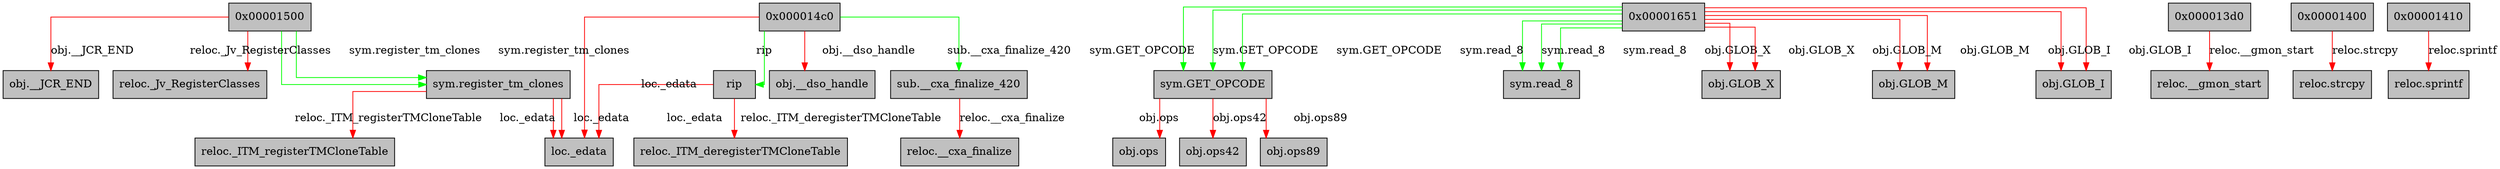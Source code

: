 digraph code {
	graph [bgcolor=white fontname="Courier" splines="ortho"];
	node [fillcolor=gray style=filled shape=box];
	edge [arrowhead="normal"];
	"0x00001430" -> "0x00204560" [label="loc._edata" color="red" URL="loc._edata/0x00204560"];
	"0x00204560" [label="loc._edata" URL="loc._edata/0x00204560"];
	"0x00001430" -> "0x00203fd0" [label="reloc._ITM_deregisterTMCloneTable" color="red" URL="reloc._ITM_deregisterTMCloneTable/0x00203fd0"];
	"0x00203fd0" [label="reloc._ITM_deregisterTMCloneTable" URL="reloc._ITM_deregisterTMCloneTable/0x00203fd0"];
	"0x00001470" -> "0x00204560" [label="loc._edata" color="red" URL="loc._edata/0x00204560"];
	"0x00204560" [label="loc._edata" URL="loc._edata/0x00204560"];
	"0x00001470" -> "0x00204560" [label="loc._edata" color="red" URL="loc._edata/0x00204560"];
	"0x00204560" [label="loc._edata" URL="loc._edata/0x00204560"];
	"0x00001470" -> "0x00203ff0" [label="reloc._ITM_registerTMCloneTable" color="red" URL="reloc._ITM_registerTMCloneTable/0x00203ff0"];
	"0x00203ff0" [label="reloc._ITM_registerTMCloneTable" URL="reloc._ITM_registerTMCloneTable/0x00203ff0"];
	"0x000014c0" -> "0x00001430" [label="rip" color="green" URL="rip/0x00001430"];
	"0x00001430" [label="rip" URL="rip/0x00001430"];
	"0x000014c0" -> "0x00204560" [label="loc._edata" color="red" URL="loc._edata/0x00204560"];
	"0x00204560" [label="loc._edata" URL="loc._edata/0x00204560"];
	"0x000014c0" -> "0x00204040" [label="obj.__dso_handle" color="red" URL="obj.__dso_handle/0x00204040"];
	"0x00204040" [label="obj.__dso_handle" URL="obj.__dso_handle/0x00204040"];
	"0x000014c0" -> "0x00001420" [label="sub.__cxa_finalize_420" color="green" URL="sub.__cxa_finalize_420/0x00001420"];
	"0x00001420" [label="sub.__cxa_finalize_420" URL="sub.__cxa_finalize_420/0x00001420"];
	"0x00001420" -> "0x00203ff8" [label="reloc.__cxa_finalize" color="red" URL="reloc.__cxa_finalize/0x00203ff8"];
	"0x00203ff8" [label="reloc.__cxa_finalize" URL="reloc.__cxa_finalize/0x00203ff8"];
	"0x00001500" -> "0x00203d78" [label="obj.__JCR_END" color="red" URL="obj.__JCR_END/0x00203d78"];
	"0x00203d78" [label="obj.__JCR_END" URL="obj.__JCR_END/0x00203d78"];
	"0x00001500" -> "0x00203fe0" [label="reloc._Jv_RegisterClasses" color="red" URL="reloc._Jv_RegisterClasses/0x00203fe0"];
	"0x00203fe0" [label="reloc._Jv_RegisterClasses" URL="reloc._Jv_RegisterClasses/0x00203fe0"];
	"0x00001500" -> "0x00001470" [label="sym.register_tm_clones" color="green" URL="sym.register_tm_clones/0x00001470"];
	"0x00001470" [label="sym.register_tm_clones" URL="sym.register_tm_clones/0x00001470"];
	"0x00001500" -> "0x00001470" [label="sym.register_tm_clones" color="green" URL="sym.register_tm_clones/0x00001470"];
	"0x00001470" [label="sym.register_tm_clones" URL="sym.register_tm_clones/0x00001470"];
	"0x000015eb" -> "0x00002c40" [label="obj.ops" color="red" URL="obj.ops/0x00002c40"];
	"0x00002c40" [label="obj.ops" URL="obj.ops/0x00002c40"];
	"0x000015eb" -> "0x00002f40" [label="obj.ops42" color="red" URL="obj.ops42/0x00002f40"];
	"0x00002f40" [label="obj.ops42" URL="obj.ops42/0x00002f40"];
	"0x000015eb" -> "0x00003240" [label="obj.ops89" color="red" URL="obj.ops89/0x00003240"];
	"0x00003240" [label="obj.ops89" URL="obj.ops89/0x00003240"];
	"0x00001651" -> "0x00001530" [label="sym.read_8" color="green" URL="sym.read_8/0x00001530"];
	"0x00001530" [label="sym.read_8" URL="sym.read_8/0x00001530"];
	"0x00001651" -> "0x00001530" [label="sym.read_8" color="green" URL="sym.read_8/0x00001530"];
	"0x00001530" [label="sym.read_8" URL="sym.read_8/0x00001530"];
	"0x00001651" -> "0x000015eb" [label="sym.GET_OPCODE" color="green" URL="sym.GET_OPCODE/0x000015eb"];
	"0x000015eb" [label="sym.GET_OPCODE" URL="sym.GET_OPCODE/0x000015eb"];
	"0x00001651" -> "0x00204561" [label="obj.GLOB_X" color="red" URL="obj.GLOB_X/0x00204561"];
	"0x00204561" [label="obj.GLOB_X" URL="obj.GLOB_X/0x00204561"];
	"0x00001651" -> "0x00204048" [label="obj.GLOB_M" color="red" URL="obj.GLOB_M/0x00204048"];
	"0x00204048" [label="obj.GLOB_M" URL="obj.GLOB_M/0x00204048"];
	"0x00001651" -> "0x00204048" [label="obj.GLOB_M" color="red" URL="obj.GLOB_M/0x00204048"];
	"0x00204048" [label="obj.GLOB_M" URL="obj.GLOB_M/0x00204048"];
	"0x00001651" -> "0x00204562" [label="obj.GLOB_I" color="red" URL="obj.GLOB_I/0x00204562"];
	"0x00204562" [label="obj.GLOB_I" URL="obj.GLOB_I/0x00204562"];
	"0x00001651" -> "0x00204561" [label="obj.GLOB_X" color="red" URL="obj.GLOB_X/0x00204561"];
	"0x00204561" [label="obj.GLOB_X" URL="obj.GLOB_X/0x00204561"];
	"0x00001651" -> "0x00204562" [label="obj.GLOB_I" color="red" URL="obj.GLOB_I/0x00204562"];
	"0x00204562" [label="obj.GLOB_I" URL="obj.GLOB_I/0x00204562"];
	"0x00001651" -> "0x00001530" [label="sym.read_8" color="green" URL="sym.read_8/0x00001530"];
	"0x00001530" [label="sym.read_8" URL="sym.read_8/0x00001530"];
	"0x00001651" -> "0x000015eb" [label="sym.GET_OPCODE" color="green" URL="sym.GET_OPCODE/0x000015eb"];
	"0x000015eb" [label="sym.GET_OPCODE" URL="sym.GET_OPCODE/0x000015eb"];
	"0x00001651" -> "0x000015eb" [label="sym.GET_OPCODE" color="green" URL="sym.GET_OPCODE/0x000015eb"];
	"0x000015eb" [label="sym.GET_OPCODE" URL="sym.GET_OPCODE/0x000015eb"];
	"0x000013d0" -> "0x00203fd8" [label="reloc.__gmon_start" color="red" URL="reloc.__gmon_start/0x00203fd8"];
	"0x00203fd8" [label="reloc.__gmon_start" URL="reloc.__gmon_start/0x00203fd8"];
	"0x00001400" -> "0x00204018" [label="reloc.strcpy" color="red" URL="reloc.strcpy/0x00204018"];
	"0x00204018" [label="reloc.strcpy" URL="reloc.strcpy/0x00204018"];
	"0x00001410" -> "0x00204020" [label="reloc.sprintf" color="red" URL="reloc.sprintf/0x00204020"];
	"0x00204020" [label="reloc.sprintf" URL="reloc.sprintf/0x00204020"];
}
